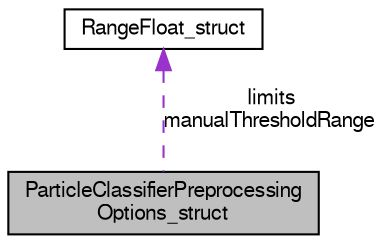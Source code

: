 digraph "ParticleClassifierPreprocessingOptions_struct"
{
  bgcolor="transparent";
  edge [fontname="FreeSans",fontsize="10",labelfontname="FreeSans",labelfontsize="10"];
  node [fontname="FreeSans",fontsize="10",shape=record];
  Node1 [label="ParticleClassifierPreprocessing\lOptions_struct",height=0.2,width=0.4,color="black", fillcolor="grey75", style="filled" fontcolor="black"];
  Node2 -> Node1 [dir="back",color="darkorchid3",fontsize="10",style="dashed",label=" limits\nmanualThresholdRange" ,fontname="FreeSans"];
  Node2 [label="RangeFloat_struct",height=0.2,width=0.4,color="black",URL="$struct_range_float__struct.html"];
}
